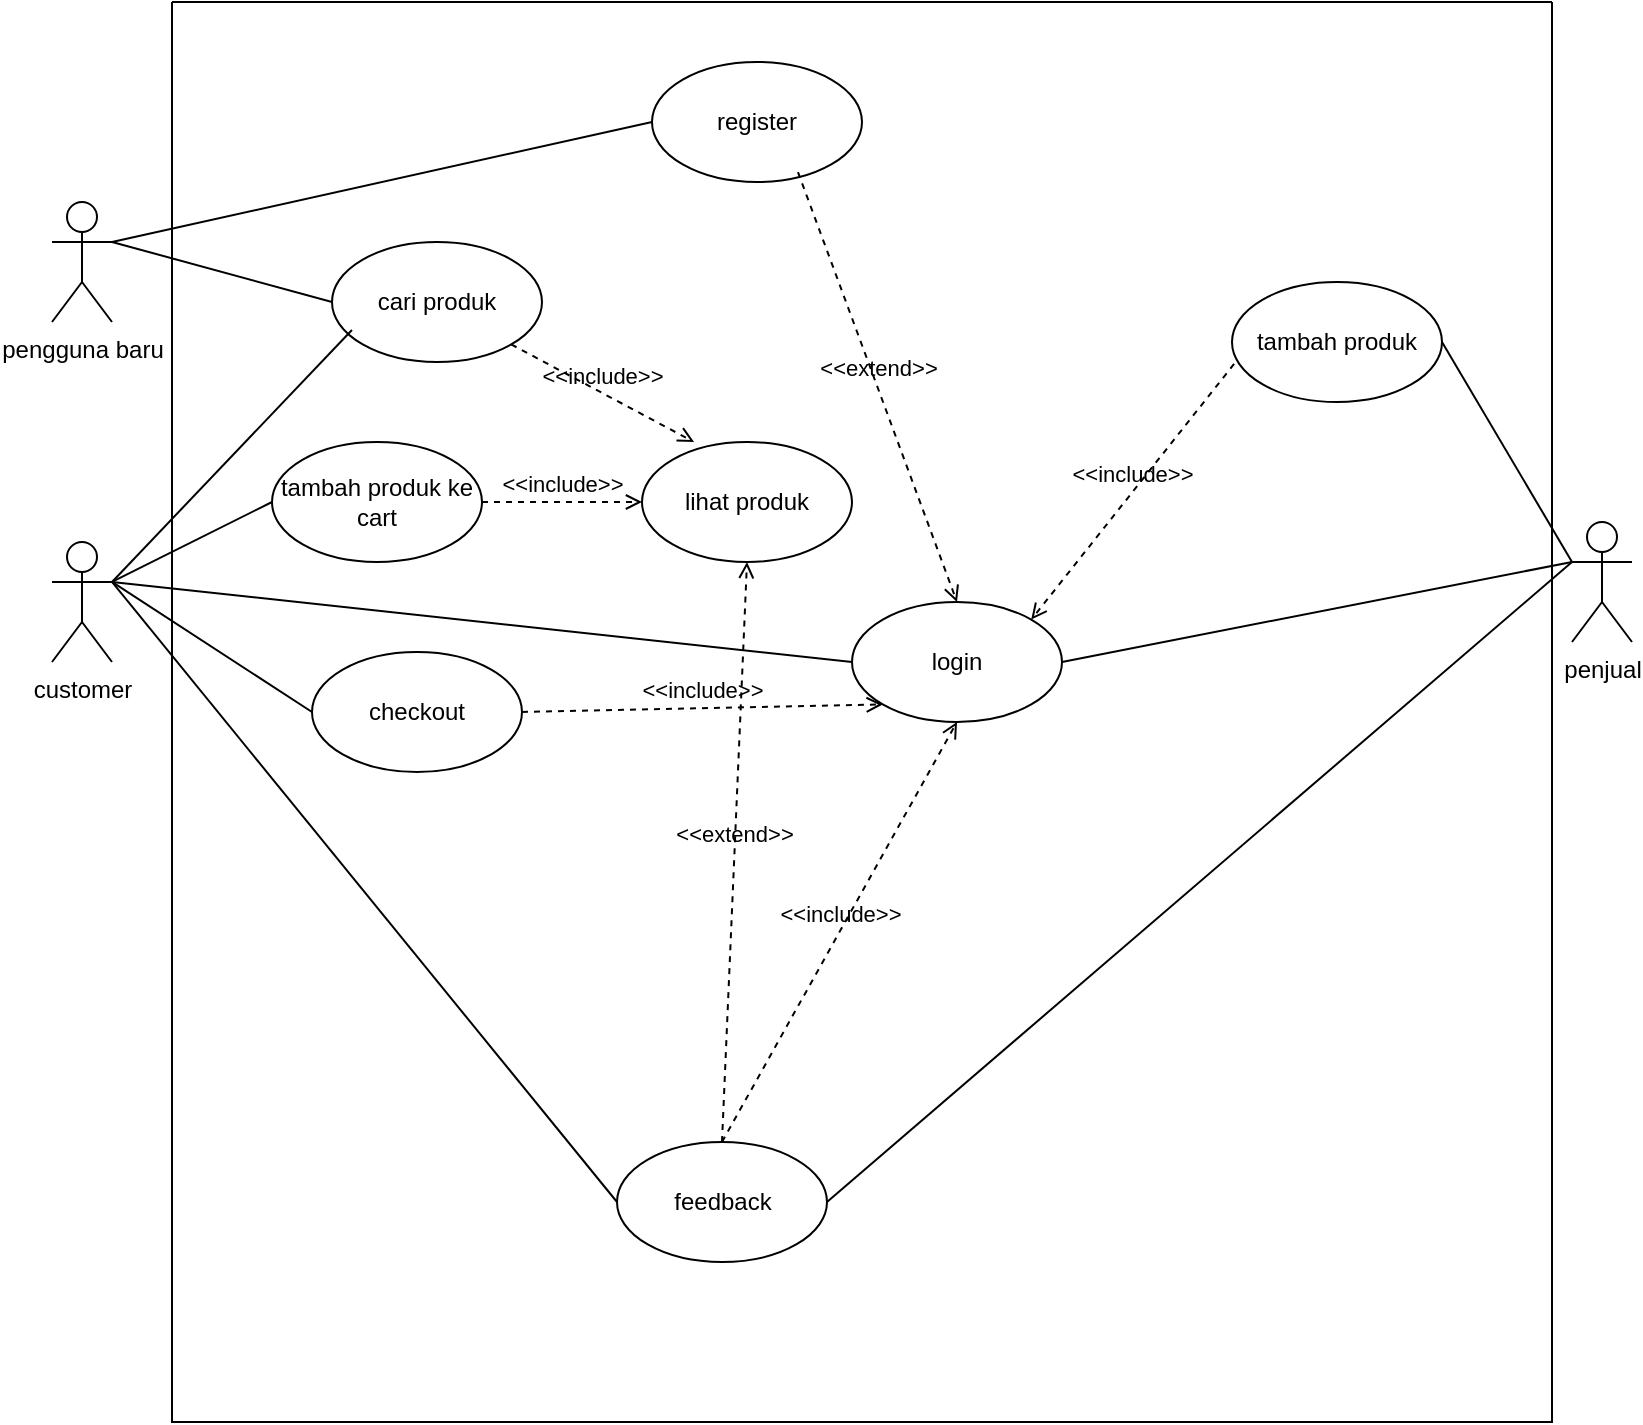 <mxfile version="26.0.3">
  <diagram name="Page-1" id="6Qq5FUkDGceZ1Z9ugbox">
    <mxGraphModel dx="984" dy="746" grid="1" gridSize="10" guides="1" tooltips="1" connect="1" arrows="1" fold="1" page="1" pageScale="1" pageWidth="850" pageHeight="1100" math="0" shadow="0">
      <root>
        <mxCell id="0" />
        <mxCell id="1" parent="0" />
        <mxCell id="8kqo_DGMX6skKx_zLnV2-13" value="" style="swimlane;startSize=0;" vertex="1" parent="1">
          <mxGeometry x="100" y="30" width="690" height="710" as="geometry" />
        </mxCell>
        <mxCell id="8kqo_DGMX6skKx_zLnV2-26" value="register" style="ellipse;whiteSpace=wrap;html=1;" vertex="1" parent="8kqo_DGMX6skKx_zLnV2-13">
          <mxGeometry x="240" y="30" width="105" height="60" as="geometry" />
        </mxCell>
        <mxCell id="8kqo_DGMX6skKx_zLnV2-29" value="login" style="ellipse;whiteSpace=wrap;html=1;" vertex="1" parent="8kqo_DGMX6skKx_zLnV2-13">
          <mxGeometry x="340" y="300" width="105" height="60" as="geometry" />
        </mxCell>
        <mxCell id="8kqo_DGMX6skKx_zLnV2-34" value="cari produk" style="ellipse;whiteSpace=wrap;html=1;" vertex="1" parent="8kqo_DGMX6skKx_zLnV2-13">
          <mxGeometry x="80" y="120" width="105" height="60" as="geometry" />
        </mxCell>
        <mxCell id="8kqo_DGMX6skKx_zLnV2-37" value="lihat produk" style="ellipse;whiteSpace=wrap;html=1;" vertex="1" parent="8kqo_DGMX6skKx_zLnV2-13">
          <mxGeometry x="235" y="220" width="105" height="60" as="geometry" />
        </mxCell>
        <mxCell id="8kqo_DGMX6skKx_zLnV2-40" value="tambah produk ke cart" style="ellipse;whiteSpace=wrap;html=1;" vertex="1" parent="8kqo_DGMX6skKx_zLnV2-13">
          <mxGeometry x="50" y="220" width="105" height="60" as="geometry" />
        </mxCell>
        <mxCell id="8kqo_DGMX6skKx_zLnV2-42" value="checkout" style="ellipse;whiteSpace=wrap;html=1;" vertex="1" parent="8kqo_DGMX6skKx_zLnV2-13">
          <mxGeometry x="70" y="325" width="105" height="60" as="geometry" />
        </mxCell>
        <mxCell id="8kqo_DGMX6skKx_zLnV2-44" value="feedback" style="ellipse;whiteSpace=wrap;html=1;" vertex="1" parent="8kqo_DGMX6skKx_zLnV2-13">
          <mxGeometry x="222.5" y="570" width="105" height="60" as="geometry" />
        </mxCell>
        <mxCell id="8kqo_DGMX6skKx_zLnV2-52" value="&amp;lt;&amp;lt;extend&amp;gt;&amp;gt;" style="html=1;verticalAlign=bottom;labelBackgroundColor=none;endArrow=open;endFill=0;dashed=1;rounded=0;entryX=0.5;entryY=0;entryDx=0;entryDy=0;exitX=0.695;exitY=0.917;exitDx=0;exitDy=0;exitPerimeter=0;" edge="1" parent="8kqo_DGMX6skKx_zLnV2-13" source="8kqo_DGMX6skKx_zLnV2-26" target="8kqo_DGMX6skKx_zLnV2-29">
          <mxGeometry width="160" relative="1" as="geometry">
            <mxPoint x="305" y="220" as="sourcePoint" />
            <mxPoint x="465" y="220" as="targetPoint" />
          </mxGeometry>
        </mxCell>
        <mxCell id="8kqo_DGMX6skKx_zLnV2-53" value="&amp;lt;&amp;lt;include&amp;gt;&amp;gt;" style="html=1;verticalAlign=bottom;labelBackgroundColor=none;endArrow=open;endFill=0;dashed=1;rounded=0;exitX=1;exitY=0.5;exitDx=0;exitDy=0;entryX=0;entryY=1;entryDx=0;entryDy=0;" edge="1" parent="8kqo_DGMX6skKx_zLnV2-13" source="8kqo_DGMX6skKx_zLnV2-42" target="8kqo_DGMX6skKx_zLnV2-29">
          <mxGeometry width="160" relative="1" as="geometry">
            <mxPoint x="200" y="390" as="sourcePoint" />
            <mxPoint x="360" y="390" as="targetPoint" />
          </mxGeometry>
        </mxCell>
        <mxCell id="8kqo_DGMX6skKx_zLnV2-56" value="&amp;lt;&amp;lt;include&amp;gt;&amp;gt;" style="html=1;verticalAlign=bottom;labelBackgroundColor=none;endArrow=open;endFill=0;dashed=1;rounded=0;exitX=1;exitY=1;exitDx=0;exitDy=0;entryX=0.248;entryY=0;entryDx=0;entryDy=0;entryPerimeter=0;" edge="1" parent="8kqo_DGMX6skKx_zLnV2-13" source="8kqo_DGMX6skKx_zLnV2-34" target="8kqo_DGMX6skKx_zLnV2-37">
          <mxGeometry width="160" relative="1" as="geometry">
            <mxPoint x="195" y="180" as="sourcePoint" />
            <mxPoint x="276" y="151" as="targetPoint" />
          </mxGeometry>
        </mxCell>
        <mxCell id="8kqo_DGMX6skKx_zLnV2-58" value="&amp;lt;&amp;lt;include&amp;gt;&amp;gt;" style="html=1;verticalAlign=bottom;labelBackgroundColor=none;endArrow=open;endFill=0;dashed=1;rounded=0;entryX=0;entryY=0.5;entryDx=0;entryDy=0;exitX=1;exitY=0.5;exitDx=0;exitDy=0;" edge="1" parent="8kqo_DGMX6skKx_zLnV2-13" source="8kqo_DGMX6skKx_zLnV2-40" target="8kqo_DGMX6skKx_zLnV2-37">
          <mxGeometry width="160" relative="1" as="geometry">
            <mxPoint x="345" y="210" as="sourcePoint" />
            <mxPoint x="335" y="425" as="targetPoint" />
          </mxGeometry>
        </mxCell>
        <mxCell id="8kqo_DGMX6skKx_zLnV2-59" value="&amp;lt;&amp;lt;include&amp;gt;&amp;gt;" style="html=1;verticalAlign=bottom;labelBackgroundColor=none;endArrow=open;endFill=0;dashed=1;rounded=0;exitX=0.5;exitY=0;exitDx=0;exitDy=0;entryX=0.5;entryY=1;entryDx=0;entryDy=0;" edge="1" parent="8kqo_DGMX6skKx_zLnV2-13" source="8kqo_DGMX6skKx_zLnV2-44" target="8kqo_DGMX6skKx_zLnV2-29">
          <mxGeometry width="160" relative="1" as="geometry">
            <mxPoint x="195" y="390" as="sourcePoint" />
            <mxPoint x="366" y="361" as="targetPoint" />
          </mxGeometry>
        </mxCell>
        <mxCell id="8kqo_DGMX6skKx_zLnV2-60" value="&amp;lt;&amp;lt;extend&amp;gt;&amp;gt;" style="html=1;verticalAlign=bottom;labelBackgroundColor=none;endArrow=open;endFill=0;dashed=1;rounded=0;entryX=0.5;entryY=1;entryDx=0;entryDy=0;exitX=0.5;exitY=0;exitDx=0;exitDy=0;" edge="1" parent="8kqo_DGMX6skKx_zLnV2-13" source="8kqo_DGMX6skKx_zLnV2-44" target="8kqo_DGMX6skKx_zLnV2-37">
          <mxGeometry width="160" relative="1" as="geometry">
            <mxPoint x="225" y="300" as="sourcePoint" />
            <mxPoint x="305" y="515" as="targetPoint" />
          </mxGeometry>
        </mxCell>
        <mxCell id="8kqo_DGMX6skKx_zLnV2-62" value="tambah produk" style="ellipse;whiteSpace=wrap;html=1;" vertex="1" parent="8kqo_DGMX6skKx_zLnV2-13">
          <mxGeometry x="530" y="140" width="105" height="60" as="geometry" />
        </mxCell>
        <mxCell id="8kqo_DGMX6skKx_zLnV2-64" value="&amp;lt;&amp;lt;include&amp;gt;&amp;gt;" style="html=1;verticalAlign=bottom;labelBackgroundColor=none;endArrow=open;endFill=0;dashed=1;rounded=0;exitX=0.01;exitY=0.683;exitDx=0;exitDy=0;entryX=1;entryY=0;entryDx=0;entryDy=0;exitPerimeter=0;" edge="1" parent="8kqo_DGMX6skKx_zLnV2-13" source="8kqo_DGMX6skKx_zLnV2-62" target="8kqo_DGMX6skKx_zLnV2-29">
          <mxGeometry width="160" relative="1" as="geometry">
            <mxPoint x="490" y="220" as="sourcePoint" />
            <mxPoint x="582" y="269" as="targetPoint" />
          </mxGeometry>
        </mxCell>
        <mxCell id="8kqo_DGMX6skKx_zLnV2-18" value="pengguna baru" style="shape=umlActor;verticalLabelPosition=bottom;verticalAlign=top;html=1;" vertex="1" parent="1">
          <mxGeometry x="40" y="130" width="30" height="60" as="geometry" />
        </mxCell>
        <mxCell id="8kqo_DGMX6skKx_zLnV2-23" value="customer" style="shape=umlActor;verticalLabelPosition=bottom;verticalAlign=top;html=1;" vertex="1" parent="1">
          <mxGeometry x="40" y="300" width="30" height="60" as="geometry" />
        </mxCell>
        <mxCell id="8kqo_DGMX6skKx_zLnV2-25" value="penjual" style="shape=umlActor;verticalLabelPosition=bottom;verticalAlign=top;html=1;" vertex="1" parent="1">
          <mxGeometry x="800" y="290" width="30" height="60" as="geometry" />
        </mxCell>
        <mxCell id="8kqo_DGMX6skKx_zLnV2-31" value="" style="endArrow=none;html=1;rounded=0;entryX=0;entryY=0.5;entryDx=0;entryDy=0;exitX=1;exitY=0.333;exitDx=0;exitDy=0;exitPerimeter=0;" edge="1" parent="1" source="8kqo_DGMX6skKx_zLnV2-23" target="8kqo_DGMX6skKx_zLnV2-29">
          <mxGeometry relative="1" as="geometry">
            <mxPoint x="120" y="310" as="sourcePoint" />
            <mxPoint x="270" y="310" as="targetPoint" />
          </mxGeometry>
        </mxCell>
        <mxCell id="8kqo_DGMX6skKx_zLnV2-28" value="" style="endArrow=none;html=1;rounded=0;exitX=1;exitY=0.333;exitDx=0;exitDy=0;exitPerimeter=0;entryX=0;entryY=0.5;entryDx=0;entryDy=0;" edge="1" parent="1" source="8kqo_DGMX6skKx_zLnV2-18" target="8kqo_DGMX6skKx_zLnV2-26">
          <mxGeometry relative="1" as="geometry">
            <mxPoint x="210" y="90" as="sourcePoint" />
            <mxPoint x="370" y="90" as="targetPoint" />
          </mxGeometry>
        </mxCell>
        <mxCell id="8kqo_DGMX6skKx_zLnV2-33" value="" style="endArrow=none;html=1;rounded=0;exitX=1;exitY=0.5;exitDx=0;exitDy=0;entryX=0;entryY=0.333;entryDx=0;entryDy=0;entryPerimeter=0;" edge="1" parent="1" source="8kqo_DGMX6skKx_zLnV2-29" target="8kqo_DGMX6skKx_zLnV2-25">
          <mxGeometry relative="1" as="geometry">
            <mxPoint x="500" y="309.5" as="sourcePoint" />
            <mxPoint x="660" y="309.5" as="targetPoint" />
          </mxGeometry>
        </mxCell>
        <mxCell id="8kqo_DGMX6skKx_zLnV2-35" value="" style="endArrow=none;html=1;rounded=0;entryX=0;entryY=0.5;entryDx=0;entryDy=0;exitX=1;exitY=0.333;exitDx=0;exitDy=0;exitPerimeter=0;" edge="1" parent="1" source="8kqo_DGMX6skKx_zLnV2-18" target="8kqo_DGMX6skKx_zLnV2-34">
          <mxGeometry relative="1" as="geometry">
            <mxPoint x="170" y="280" as="sourcePoint" />
            <mxPoint x="330" y="280" as="targetPoint" />
          </mxGeometry>
        </mxCell>
        <mxCell id="8kqo_DGMX6skKx_zLnV2-36" value="" style="endArrow=none;html=1;rounded=0;exitX=1;exitY=0.333;exitDx=0;exitDy=0;exitPerimeter=0;entryX=0.095;entryY=0.733;entryDx=0;entryDy=0;entryPerimeter=0;" edge="1" parent="1" source="8kqo_DGMX6skKx_zLnV2-23" target="8kqo_DGMX6skKx_zLnV2-34">
          <mxGeometry relative="1" as="geometry">
            <mxPoint x="180" y="270" as="sourcePoint" />
            <mxPoint x="340" y="270" as="targetPoint" />
          </mxGeometry>
        </mxCell>
        <mxCell id="8kqo_DGMX6skKx_zLnV2-41" value="" style="endArrow=none;html=1;rounded=0;entryX=0;entryY=0.5;entryDx=0;entryDy=0;exitX=1;exitY=0.333;exitDx=0;exitDy=0;exitPerimeter=0;" edge="1" parent="1" source="8kqo_DGMX6skKx_zLnV2-23" target="8kqo_DGMX6skKx_zLnV2-40">
          <mxGeometry relative="1" as="geometry">
            <mxPoint x="150" y="280" as="sourcePoint" />
            <mxPoint x="310" y="280" as="targetPoint" />
          </mxGeometry>
        </mxCell>
        <mxCell id="8kqo_DGMX6skKx_zLnV2-54" value="" style="endArrow=none;html=1;rounded=0;entryX=0;entryY=0.5;entryDx=0;entryDy=0;exitX=1;exitY=0.333;exitDx=0;exitDy=0;exitPerimeter=0;" edge="1" parent="1" source="8kqo_DGMX6skKx_zLnV2-23" target="8kqo_DGMX6skKx_zLnV2-44">
          <mxGeometry relative="1" as="geometry">
            <mxPoint x="60" y="330" as="sourcePoint" />
            <mxPoint x="340" y="560" as="targetPoint" />
          </mxGeometry>
        </mxCell>
        <mxCell id="8kqo_DGMX6skKx_zLnV2-55" value="" style="endArrow=none;html=1;rounded=0;entryX=0;entryY=0.333;entryDx=0;entryDy=0;exitX=1;exitY=0.5;exitDx=0;exitDy=0;entryPerimeter=0;" edge="1" parent="1" source="8kqo_DGMX6skKx_zLnV2-44" target="8kqo_DGMX6skKx_zLnV2-25">
          <mxGeometry relative="1" as="geometry">
            <mxPoint x="590" y="420" as="sourcePoint" />
            <mxPoint x="750" y="660" as="targetPoint" />
          </mxGeometry>
        </mxCell>
        <mxCell id="8kqo_DGMX6skKx_zLnV2-63" value="" style="endArrow=none;html=1;rounded=0;exitX=1;exitY=0.5;exitDx=0;exitDy=0;" edge="1" parent="1" source="8kqo_DGMX6skKx_zLnV2-62">
          <mxGeometry relative="1" as="geometry">
            <mxPoint x="555" y="370" as="sourcePoint" />
            <mxPoint x="800" y="310" as="targetPoint" />
          </mxGeometry>
        </mxCell>
        <mxCell id="8kqo_DGMX6skKx_zLnV2-43" value="" style="endArrow=none;html=1;rounded=0;entryX=0;entryY=0.5;entryDx=0;entryDy=0;exitX=1;exitY=0.333;exitDx=0;exitDy=0;exitPerimeter=0;" edge="1" parent="1" source="8kqo_DGMX6skKx_zLnV2-23" target="8kqo_DGMX6skKx_zLnV2-42">
          <mxGeometry relative="1" as="geometry">
            <mxPoint x="50" y="310" as="sourcePoint" />
            <mxPoint x="320" y="480" as="targetPoint" />
          </mxGeometry>
        </mxCell>
      </root>
    </mxGraphModel>
  </diagram>
</mxfile>
